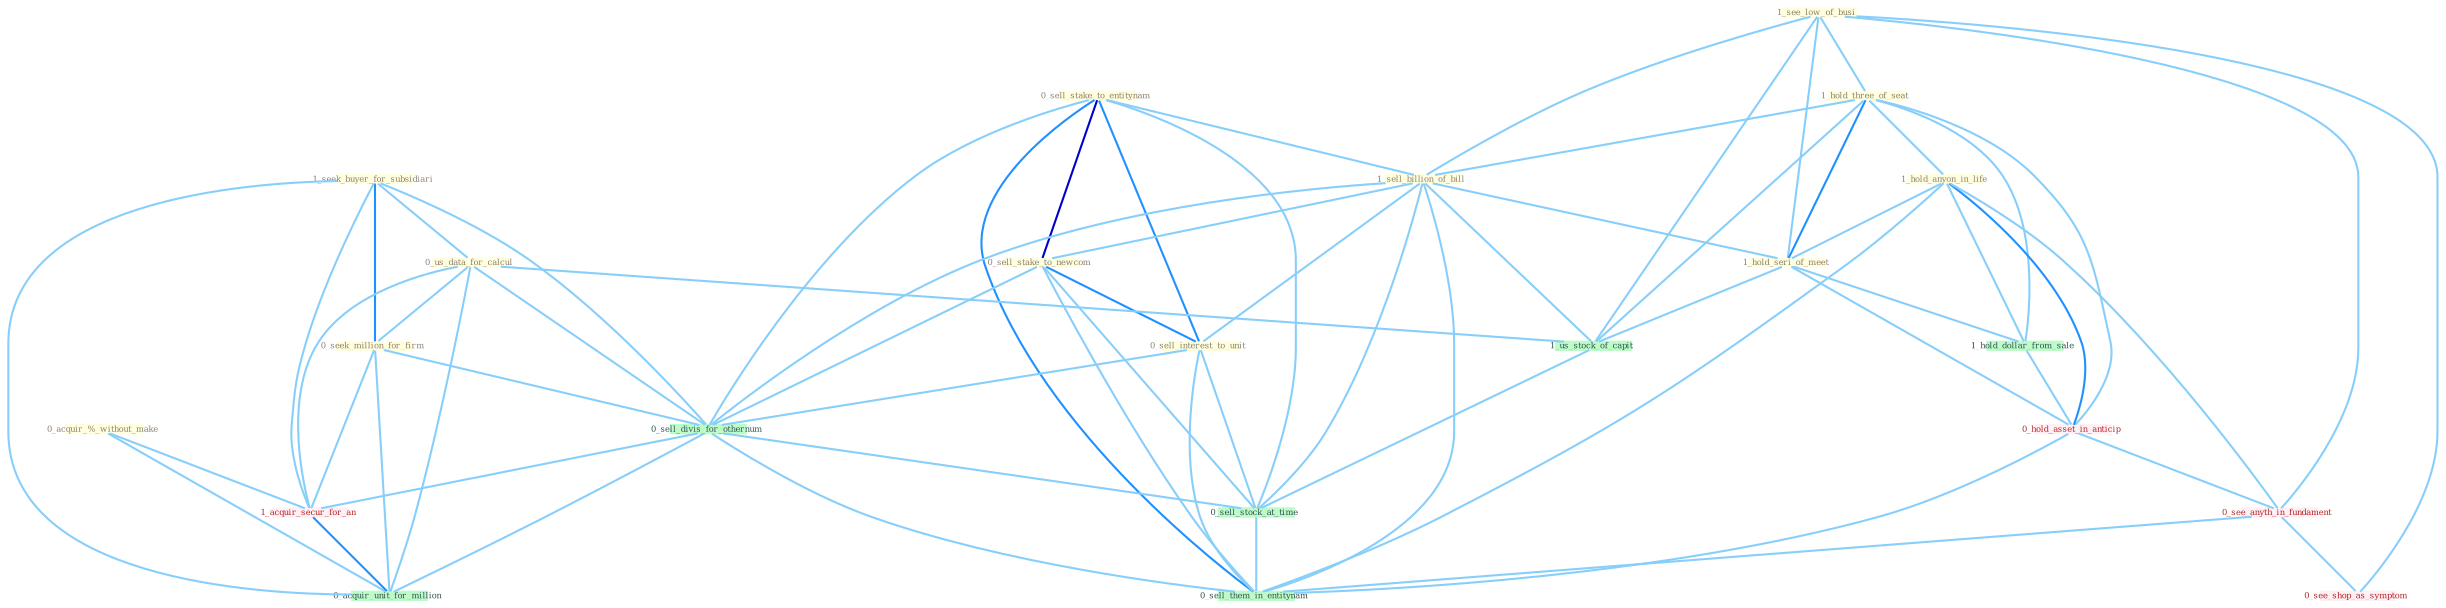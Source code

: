 Graph G{ 
    node
    [shape=polygon,style=filled,width=.5,height=.06,color="#BDFCC9",fixedsize=true,fontsize=4,
    fontcolor="#2f4f4f"];
    {node
    [color="#ffffe0", fontcolor="#8b7d6b"] "1_see_low_of_busi " "1_hold_three_of_seat " "0_sell_stake_to_entitynam " "1_sell_billion_of_bill " "1_hold_anyon_in_life " "0_sell_stake_to_newcom " "1_seek_buyer_for_subsidiari " "0_acquir_%_without_make " "0_us_data_for_calcul " "0_sell_interest_to_unit " "0_seek_million_for_firm " "1_hold_seri_of_meet "}
{node [color="#fff0f5", fontcolor="#b22222"] "1_acquir_secur_for_an " "0_hold_asset_in_anticip " "0_see_anyth_in_fundament " "0_see_shop_as_symptom "}
edge [color="#B0E2FF"];

	"1_see_low_of_busi " -- "1_hold_three_of_seat " [w="1", color="#87cefa" ];
	"1_see_low_of_busi " -- "1_sell_billion_of_bill " [w="1", color="#87cefa" ];
	"1_see_low_of_busi " -- "1_hold_seri_of_meet " [w="1", color="#87cefa" ];
	"1_see_low_of_busi " -- "1_us_stock_of_capit " [w="1", color="#87cefa" ];
	"1_see_low_of_busi " -- "0_see_anyth_in_fundament " [w="1", color="#87cefa" ];
	"1_see_low_of_busi " -- "0_see_shop_as_symptom " [w="1", color="#87cefa" ];
	"1_hold_three_of_seat " -- "1_sell_billion_of_bill " [w="1", color="#87cefa" ];
	"1_hold_three_of_seat " -- "1_hold_anyon_in_life " [w="1", color="#87cefa" ];
	"1_hold_three_of_seat " -- "1_hold_seri_of_meet " [w="2", color="#1e90ff" , len=0.8];
	"1_hold_three_of_seat " -- "1_us_stock_of_capit " [w="1", color="#87cefa" ];
	"1_hold_three_of_seat " -- "1_hold_dollar_from_sale " [w="1", color="#87cefa" ];
	"1_hold_three_of_seat " -- "0_hold_asset_in_anticip " [w="1", color="#87cefa" ];
	"0_sell_stake_to_entitynam " -- "1_sell_billion_of_bill " [w="1", color="#87cefa" ];
	"0_sell_stake_to_entitynam " -- "0_sell_stake_to_newcom " [w="3", color="#0000cd" , len=0.6];
	"0_sell_stake_to_entitynam " -- "0_sell_interest_to_unit " [w="2", color="#1e90ff" , len=0.8];
	"0_sell_stake_to_entitynam " -- "0_sell_divis_for_othernum " [w="1", color="#87cefa" ];
	"0_sell_stake_to_entitynam " -- "0_sell_stock_at_time " [w="1", color="#87cefa" ];
	"0_sell_stake_to_entitynam " -- "0_sell_them_in_entitynam " [w="2", color="#1e90ff" , len=0.8];
	"1_sell_billion_of_bill " -- "0_sell_stake_to_newcom " [w="1", color="#87cefa" ];
	"1_sell_billion_of_bill " -- "0_sell_interest_to_unit " [w="1", color="#87cefa" ];
	"1_sell_billion_of_bill " -- "1_hold_seri_of_meet " [w="1", color="#87cefa" ];
	"1_sell_billion_of_bill " -- "0_sell_divis_for_othernum " [w="1", color="#87cefa" ];
	"1_sell_billion_of_bill " -- "1_us_stock_of_capit " [w="1", color="#87cefa" ];
	"1_sell_billion_of_bill " -- "0_sell_stock_at_time " [w="1", color="#87cefa" ];
	"1_sell_billion_of_bill " -- "0_sell_them_in_entitynam " [w="1", color="#87cefa" ];
	"1_hold_anyon_in_life " -- "1_hold_seri_of_meet " [w="1", color="#87cefa" ];
	"1_hold_anyon_in_life " -- "1_hold_dollar_from_sale " [w="1", color="#87cefa" ];
	"1_hold_anyon_in_life " -- "0_hold_asset_in_anticip " [w="2", color="#1e90ff" , len=0.8];
	"1_hold_anyon_in_life " -- "0_see_anyth_in_fundament " [w="1", color="#87cefa" ];
	"1_hold_anyon_in_life " -- "0_sell_them_in_entitynam " [w="1", color="#87cefa" ];
	"0_sell_stake_to_newcom " -- "0_sell_interest_to_unit " [w="2", color="#1e90ff" , len=0.8];
	"0_sell_stake_to_newcom " -- "0_sell_divis_for_othernum " [w="1", color="#87cefa" ];
	"0_sell_stake_to_newcom " -- "0_sell_stock_at_time " [w="1", color="#87cefa" ];
	"0_sell_stake_to_newcom " -- "0_sell_them_in_entitynam " [w="1", color="#87cefa" ];
	"1_seek_buyer_for_subsidiari " -- "0_us_data_for_calcul " [w="1", color="#87cefa" ];
	"1_seek_buyer_for_subsidiari " -- "0_seek_million_for_firm " [w="2", color="#1e90ff" , len=0.8];
	"1_seek_buyer_for_subsidiari " -- "0_sell_divis_for_othernum " [w="1", color="#87cefa" ];
	"1_seek_buyer_for_subsidiari " -- "1_acquir_secur_for_an " [w="1", color="#87cefa" ];
	"1_seek_buyer_for_subsidiari " -- "0_acquir_unit_for_million " [w="1", color="#87cefa" ];
	"0_acquir_%_without_make " -- "1_acquir_secur_for_an " [w="1", color="#87cefa" ];
	"0_acquir_%_without_make " -- "0_acquir_unit_for_million " [w="1", color="#87cefa" ];
	"0_us_data_for_calcul " -- "0_seek_million_for_firm " [w="1", color="#87cefa" ];
	"0_us_data_for_calcul " -- "0_sell_divis_for_othernum " [w="1", color="#87cefa" ];
	"0_us_data_for_calcul " -- "1_acquir_secur_for_an " [w="1", color="#87cefa" ];
	"0_us_data_for_calcul " -- "1_us_stock_of_capit " [w="1", color="#87cefa" ];
	"0_us_data_for_calcul " -- "0_acquir_unit_for_million " [w="1", color="#87cefa" ];
	"0_sell_interest_to_unit " -- "0_sell_divis_for_othernum " [w="1", color="#87cefa" ];
	"0_sell_interest_to_unit " -- "0_sell_stock_at_time " [w="1", color="#87cefa" ];
	"0_sell_interest_to_unit " -- "0_sell_them_in_entitynam " [w="1", color="#87cefa" ];
	"0_seek_million_for_firm " -- "0_sell_divis_for_othernum " [w="1", color="#87cefa" ];
	"0_seek_million_for_firm " -- "1_acquir_secur_for_an " [w="1", color="#87cefa" ];
	"0_seek_million_for_firm " -- "0_acquir_unit_for_million " [w="1", color="#87cefa" ];
	"1_hold_seri_of_meet " -- "1_us_stock_of_capit " [w="1", color="#87cefa" ];
	"1_hold_seri_of_meet " -- "1_hold_dollar_from_sale " [w="1", color="#87cefa" ];
	"1_hold_seri_of_meet " -- "0_hold_asset_in_anticip " [w="1", color="#87cefa" ];
	"0_sell_divis_for_othernum " -- "1_acquir_secur_for_an " [w="1", color="#87cefa" ];
	"0_sell_divis_for_othernum " -- "0_sell_stock_at_time " [w="1", color="#87cefa" ];
	"0_sell_divis_for_othernum " -- "0_acquir_unit_for_million " [w="1", color="#87cefa" ];
	"0_sell_divis_for_othernum " -- "0_sell_them_in_entitynam " [w="1", color="#87cefa" ];
	"1_acquir_secur_for_an " -- "0_acquir_unit_for_million " [w="2", color="#1e90ff" , len=0.8];
	"1_us_stock_of_capit " -- "0_sell_stock_at_time " [w="1", color="#87cefa" ];
	"1_hold_dollar_from_sale " -- "0_hold_asset_in_anticip " [w="1", color="#87cefa" ];
	"0_hold_asset_in_anticip " -- "0_see_anyth_in_fundament " [w="1", color="#87cefa" ];
	"0_hold_asset_in_anticip " -- "0_sell_them_in_entitynam " [w="1", color="#87cefa" ];
	"0_sell_stock_at_time " -- "0_sell_them_in_entitynam " [w="1", color="#87cefa" ];
	"0_see_anyth_in_fundament " -- "0_see_shop_as_symptom " [w="1", color="#87cefa" ];
	"0_see_anyth_in_fundament " -- "0_sell_them_in_entitynam " [w="1", color="#87cefa" ];
}